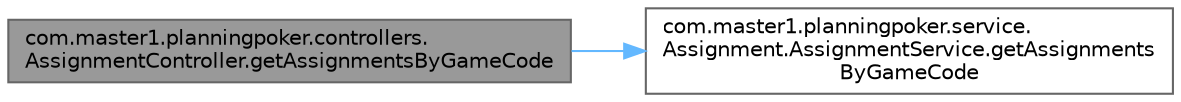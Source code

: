 digraph "com.master1.planningpoker.controllers.AssignmentController.getAssignmentsByGameCode"
{
 // LATEX_PDF_SIZE
  bgcolor="transparent";
  edge [fontname=Helvetica,fontsize=10,labelfontname=Helvetica,labelfontsize=10];
  node [fontname=Helvetica,fontsize=10,shape=box,height=0.2,width=0.4];
  rankdir="LR";
  Node1 [id="Node000001",label="com.master1.planningpoker.controllers.\lAssignmentController.getAssignmentsByGameCode",height=0.2,width=0.4,color="gray40", fillcolor="grey60", style="filled", fontcolor="black",tooltip="Récupère les tâches associées à un jeu spécifique en fonction de son code."];
  Node1 -> Node2 [id="edge1_Node000001_Node000002",color="steelblue1",style="solid",tooltip=" "];
  Node2 [id="Node000002",label="com.master1.planningpoker.service.\lAssignment.AssignmentService.getAssignments\lByGameCode",height=0.2,width=0.4,color="grey40", fillcolor="white", style="filled",URL="$classcom_1_1master1_1_1planningpoker_1_1service_1_1_assignment_1_1_assignment_service.html#af8c9fc391dc91e6b16eb5377060c2122",tooltip=" "];
}

